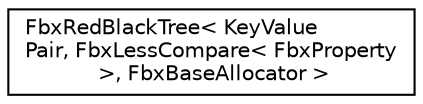 digraph "クラス階層図"
{
  edge [fontname="Helvetica",fontsize="10",labelfontname="Helvetica",labelfontsize="10"];
  node [fontname="Helvetica",fontsize="10",shape=record];
  rankdir="LR";
  Node0 [label="FbxRedBlackTree\< KeyValue\lPair, FbxLessCompare\< FbxProperty\l \>, FbxBaseAllocator \>",height=0.2,width=0.4,color="black", fillcolor="white", style="filled",URL="$class_fbx_red_black_tree.html"];
}
